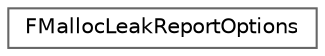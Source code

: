 digraph "Graphical Class Hierarchy"
{
 // INTERACTIVE_SVG=YES
 // LATEX_PDF_SIZE
  bgcolor="transparent";
  edge [fontname=Helvetica,fontsize=10,labelfontname=Helvetica,labelfontsize=10];
  node [fontname=Helvetica,fontsize=10,shape=box,height=0.2,width=0.4];
  rankdir="LR";
  Node0 [id="Node000000",label="FMallocLeakReportOptions",height=0.2,width=0.4,color="grey40", fillcolor="white", style="filled",URL="$db/d31/structFMallocLeakReportOptions.html",tooltip="Options that can be supplied when calling FMallocLeakDetection::DumpOpenCallstacks."];
}
